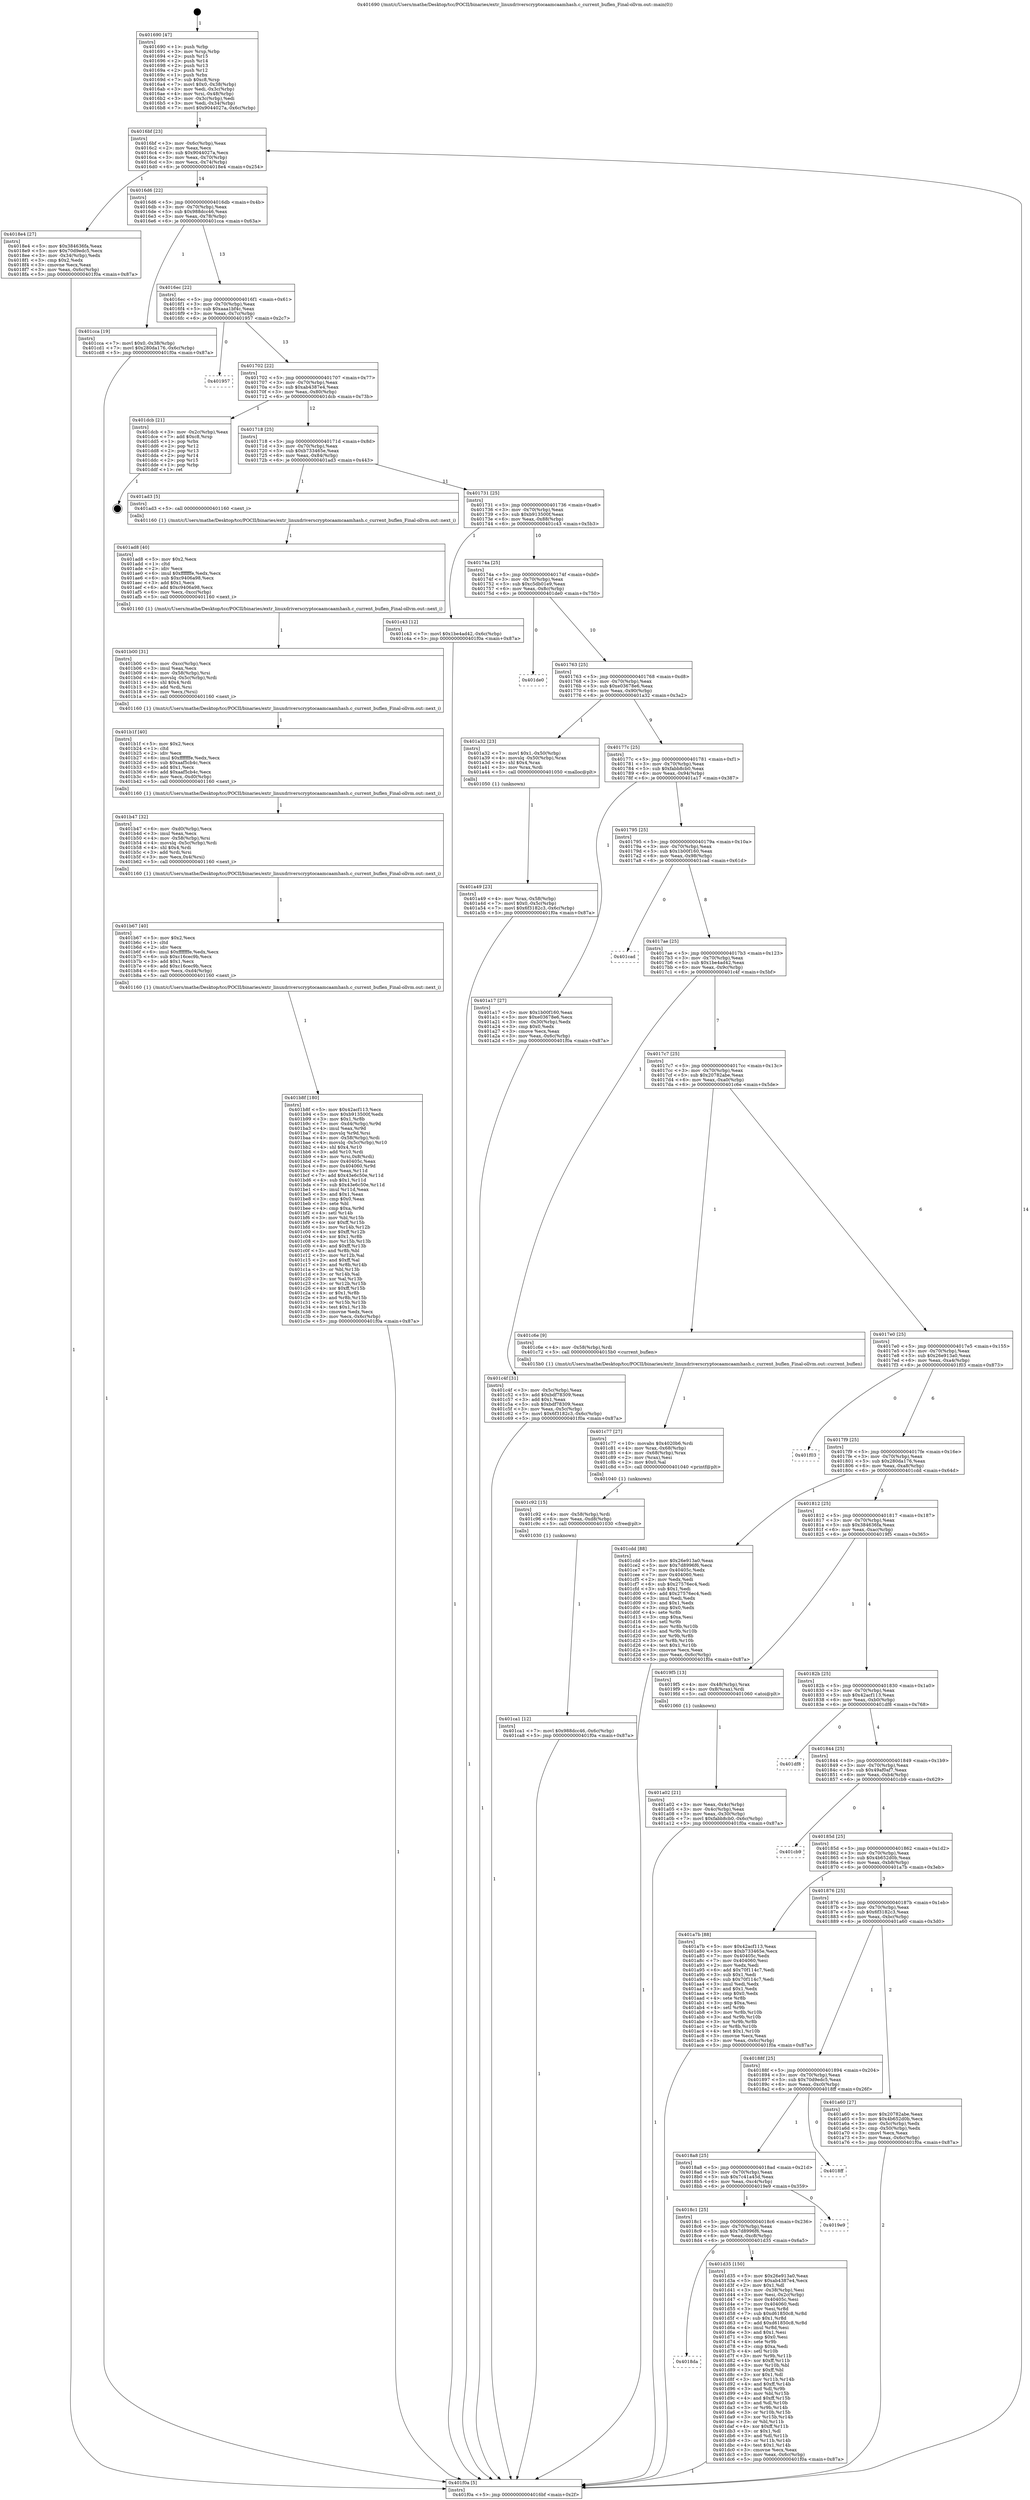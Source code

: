 digraph "0x401690" {
  label = "0x401690 (/mnt/c/Users/mathe/Desktop/tcc/POCII/binaries/extr_linuxdriverscryptocaamcaamhash.c_current_buflen_Final-ollvm.out::main(0))"
  labelloc = "t"
  node[shape=record]

  Entry [label="",width=0.3,height=0.3,shape=circle,fillcolor=black,style=filled]
  "0x4016bf" [label="{
     0x4016bf [23]\l
     | [instrs]\l
     &nbsp;&nbsp;0x4016bf \<+3\>: mov -0x6c(%rbp),%eax\l
     &nbsp;&nbsp;0x4016c2 \<+2\>: mov %eax,%ecx\l
     &nbsp;&nbsp;0x4016c4 \<+6\>: sub $0x9044027a,%ecx\l
     &nbsp;&nbsp;0x4016ca \<+3\>: mov %eax,-0x70(%rbp)\l
     &nbsp;&nbsp;0x4016cd \<+3\>: mov %ecx,-0x74(%rbp)\l
     &nbsp;&nbsp;0x4016d0 \<+6\>: je 00000000004018e4 \<main+0x254\>\l
  }"]
  "0x4018e4" [label="{
     0x4018e4 [27]\l
     | [instrs]\l
     &nbsp;&nbsp;0x4018e4 \<+5\>: mov $0x384636fa,%eax\l
     &nbsp;&nbsp;0x4018e9 \<+5\>: mov $0x70d9edc5,%ecx\l
     &nbsp;&nbsp;0x4018ee \<+3\>: mov -0x34(%rbp),%edx\l
     &nbsp;&nbsp;0x4018f1 \<+3\>: cmp $0x2,%edx\l
     &nbsp;&nbsp;0x4018f4 \<+3\>: cmovne %ecx,%eax\l
     &nbsp;&nbsp;0x4018f7 \<+3\>: mov %eax,-0x6c(%rbp)\l
     &nbsp;&nbsp;0x4018fa \<+5\>: jmp 0000000000401f0a \<main+0x87a\>\l
  }"]
  "0x4016d6" [label="{
     0x4016d6 [22]\l
     | [instrs]\l
     &nbsp;&nbsp;0x4016d6 \<+5\>: jmp 00000000004016db \<main+0x4b\>\l
     &nbsp;&nbsp;0x4016db \<+3\>: mov -0x70(%rbp),%eax\l
     &nbsp;&nbsp;0x4016de \<+5\>: sub $0x988dcc46,%eax\l
     &nbsp;&nbsp;0x4016e3 \<+3\>: mov %eax,-0x78(%rbp)\l
     &nbsp;&nbsp;0x4016e6 \<+6\>: je 0000000000401cca \<main+0x63a\>\l
  }"]
  "0x401f0a" [label="{
     0x401f0a [5]\l
     | [instrs]\l
     &nbsp;&nbsp;0x401f0a \<+5\>: jmp 00000000004016bf \<main+0x2f\>\l
  }"]
  "0x401690" [label="{
     0x401690 [47]\l
     | [instrs]\l
     &nbsp;&nbsp;0x401690 \<+1\>: push %rbp\l
     &nbsp;&nbsp;0x401691 \<+3\>: mov %rsp,%rbp\l
     &nbsp;&nbsp;0x401694 \<+2\>: push %r15\l
     &nbsp;&nbsp;0x401696 \<+2\>: push %r14\l
     &nbsp;&nbsp;0x401698 \<+2\>: push %r13\l
     &nbsp;&nbsp;0x40169a \<+2\>: push %r12\l
     &nbsp;&nbsp;0x40169c \<+1\>: push %rbx\l
     &nbsp;&nbsp;0x40169d \<+7\>: sub $0xc8,%rsp\l
     &nbsp;&nbsp;0x4016a4 \<+7\>: movl $0x0,-0x38(%rbp)\l
     &nbsp;&nbsp;0x4016ab \<+3\>: mov %edi,-0x3c(%rbp)\l
     &nbsp;&nbsp;0x4016ae \<+4\>: mov %rsi,-0x48(%rbp)\l
     &nbsp;&nbsp;0x4016b2 \<+3\>: mov -0x3c(%rbp),%edi\l
     &nbsp;&nbsp;0x4016b5 \<+3\>: mov %edi,-0x34(%rbp)\l
     &nbsp;&nbsp;0x4016b8 \<+7\>: movl $0x9044027a,-0x6c(%rbp)\l
  }"]
  Exit [label="",width=0.3,height=0.3,shape=circle,fillcolor=black,style=filled,peripheries=2]
  "0x401cca" [label="{
     0x401cca [19]\l
     | [instrs]\l
     &nbsp;&nbsp;0x401cca \<+7\>: movl $0x0,-0x38(%rbp)\l
     &nbsp;&nbsp;0x401cd1 \<+7\>: movl $0x280da176,-0x6c(%rbp)\l
     &nbsp;&nbsp;0x401cd8 \<+5\>: jmp 0000000000401f0a \<main+0x87a\>\l
  }"]
  "0x4016ec" [label="{
     0x4016ec [22]\l
     | [instrs]\l
     &nbsp;&nbsp;0x4016ec \<+5\>: jmp 00000000004016f1 \<main+0x61\>\l
     &nbsp;&nbsp;0x4016f1 \<+3\>: mov -0x70(%rbp),%eax\l
     &nbsp;&nbsp;0x4016f4 \<+5\>: sub $0xaaa1bf4c,%eax\l
     &nbsp;&nbsp;0x4016f9 \<+3\>: mov %eax,-0x7c(%rbp)\l
     &nbsp;&nbsp;0x4016fc \<+6\>: je 0000000000401957 \<main+0x2c7\>\l
  }"]
  "0x4018da" [label="{
     0x4018da\l
  }", style=dashed]
  "0x401957" [label="{
     0x401957\l
  }", style=dashed]
  "0x401702" [label="{
     0x401702 [22]\l
     | [instrs]\l
     &nbsp;&nbsp;0x401702 \<+5\>: jmp 0000000000401707 \<main+0x77\>\l
     &nbsp;&nbsp;0x401707 \<+3\>: mov -0x70(%rbp),%eax\l
     &nbsp;&nbsp;0x40170a \<+5\>: sub $0xab4387e4,%eax\l
     &nbsp;&nbsp;0x40170f \<+3\>: mov %eax,-0x80(%rbp)\l
     &nbsp;&nbsp;0x401712 \<+6\>: je 0000000000401dcb \<main+0x73b\>\l
  }"]
  "0x401d35" [label="{
     0x401d35 [150]\l
     | [instrs]\l
     &nbsp;&nbsp;0x401d35 \<+5\>: mov $0x26e913a0,%eax\l
     &nbsp;&nbsp;0x401d3a \<+5\>: mov $0xab4387e4,%ecx\l
     &nbsp;&nbsp;0x401d3f \<+2\>: mov $0x1,%dl\l
     &nbsp;&nbsp;0x401d41 \<+3\>: mov -0x38(%rbp),%esi\l
     &nbsp;&nbsp;0x401d44 \<+3\>: mov %esi,-0x2c(%rbp)\l
     &nbsp;&nbsp;0x401d47 \<+7\>: mov 0x40405c,%esi\l
     &nbsp;&nbsp;0x401d4e \<+7\>: mov 0x404060,%edi\l
     &nbsp;&nbsp;0x401d55 \<+3\>: mov %esi,%r8d\l
     &nbsp;&nbsp;0x401d58 \<+7\>: sub $0xd61850c8,%r8d\l
     &nbsp;&nbsp;0x401d5f \<+4\>: sub $0x1,%r8d\l
     &nbsp;&nbsp;0x401d63 \<+7\>: add $0xd61850c8,%r8d\l
     &nbsp;&nbsp;0x401d6a \<+4\>: imul %r8d,%esi\l
     &nbsp;&nbsp;0x401d6e \<+3\>: and $0x1,%esi\l
     &nbsp;&nbsp;0x401d71 \<+3\>: cmp $0x0,%esi\l
     &nbsp;&nbsp;0x401d74 \<+4\>: sete %r9b\l
     &nbsp;&nbsp;0x401d78 \<+3\>: cmp $0xa,%edi\l
     &nbsp;&nbsp;0x401d7b \<+4\>: setl %r10b\l
     &nbsp;&nbsp;0x401d7f \<+3\>: mov %r9b,%r11b\l
     &nbsp;&nbsp;0x401d82 \<+4\>: xor $0xff,%r11b\l
     &nbsp;&nbsp;0x401d86 \<+3\>: mov %r10b,%bl\l
     &nbsp;&nbsp;0x401d89 \<+3\>: xor $0xff,%bl\l
     &nbsp;&nbsp;0x401d8c \<+3\>: xor $0x1,%dl\l
     &nbsp;&nbsp;0x401d8f \<+3\>: mov %r11b,%r14b\l
     &nbsp;&nbsp;0x401d92 \<+4\>: and $0xff,%r14b\l
     &nbsp;&nbsp;0x401d96 \<+3\>: and %dl,%r9b\l
     &nbsp;&nbsp;0x401d99 \<+3\>: mov %bl,%r15b\l
     &nbsp;&nbsp;0x401d9c \<+4\>: and $0xff,%r15b\l
     &nbsp;&nbsp;0x401da0 \<+3\>: and %dl,%r10b\l
     &nbsp;&nbsp;0x401da3 \<+3\>: or %r9b,%r14b\l
     &nbsp;&nbsp;0x401da6 \<+3\>: or %r10b,%r15b\l
     &nbsp;&nbsp;0x401da9 \<+3\>: xor %r15b,%r14b\l
     &nbsp;&nbsp;0x401dac \<+3\>: or %bl,%r11b\l
     &nbsp;&nbsp;0x401daf \<+4\>: xor $0xff,%r11b\l
     &nbsp;&nbsp;0x401db3 \<+3\>: or $0x1,%dl\l
     &nbsp;&nbsp;0x401db6 \<+3\>: and %dl,%r11b\l
     &nbsp;&nbsp;0x401db9 \<+3\>: or %r11b,%r14b\l
     &nbsp;&nbsp;0x401dbc \<+4\>: test $0x1,%r14b\l
     &nbsp;&nbsp;0x401dc0 \<+3\>: cmovne %ecx,%eax\l
     &nbsp;&nbsp;0x401dc3 \<+3\>: mov %eax,-0x6c(%rbp)\l
     &nbsp;&nbsp;0x401dc6 \<+5\>: jmp 0000000000401f0a \<main+0x87a\>\l
  }"]
  "0x401dcb" [label="{
     0x401dcb [21]\l
     | [instrs]\l
     &nbsp;&nbsp;0x401dcb \<+3\>: mov -0x2c(%rbp),%eax\l
     &nbsp;&nbsp;0x401dce \<+7\>: add $0xc8,%rsp\l
     &nbsp;&nbsp;0x401dd5 \<+1\>: pop %rbx\l
     &nbsp;&nbsp;0x401dd6 \<+2\>: pop %r12\l
     &nbsp;&nbsp;0x401dd8 \<+2\>: pop %r13\l
     &nbsp;&nbsp;0x401dda \<+2\>: pop %r14\l
     &nbsp;&nbsp;0x401ddc \<+2\>: pop %r15\l
     &nbsp;&nbsp;0x401dde \<+1\>: pop %rbp\l
     &nbsp;&nbsp;0x401ddf \<+1\>: ret\l
  }"]
  "0x401718" [label="{
     0x401718 [25]\l
     | [instrs]\l
     &nbsp;&nbsp;0x401718 \<+5\>: jmp 000000000040171d \<main+0x8d\>\l
     &nbsp;&nbsp;0x40171d \<+3\>: mov -0x70(%rbp),%eax\l
     &nbsp;&nbsp;0x401720 \<+5\>: sub $0xb733465e,%eax\l
     &nbsp;&nbsp;0x401725 \<+6\>: mov %eax,-0x84(%rbp)\l
     &nbsp;&nbsp;0x40172b \<+6\>: je 0000000000401ad3 \<main+0x443\>\l
  }"]
  "0x4018c1" [label="{
     0x4018c1 [25]\l
     | [instrs]\l
     &nbsp;&nbsp;0x4018c1 \<+5\>: jmp 00000000004018c6 \<main+0x236\>\l
     &nbsp;&nbsp;0x4018c6 \<+3\>: mov -0x70(%rbp),%eax\l
     &nbsp;&nbsp;0x4018c9 \<+5\>: sub $0x7d8996f6,%eax\l
     &nbsp;&nbsp;0x4018ce \<+6\>: mov %eax,-0xc8(%rbp)\l
     &nbsp;&nbsp;0x4018d4 \<+6\>: je 0000000000401d35 \<main+0x6a5\>\l
  }"]
  "0x401ad3" [label="{
     0x401ad3 [5]\l
     | [instrs]\l
     &nbsp;&nbsp;0x401ad3 \<+5\>: call 0000000000401160 \<next_i\>\l
     | [calls]\l
     &nbsp;&nbsp;0x401160 \{1\} (/mnt/c/Users/mathe/Desktop/tcc/POCII/binaries/extr_linuxdriverscryptocaamcaamhash.c_current_buflen_Final-ollvm.out::next_i)\l
  }"]
  "0x401731" [label="{
     0x401731 [25]\l
     | [instrs]\l
     &nbsp;&nbsp;0x401731 \<+5\>: jmp 0000000000401736 \<main+0xa6\>\l
     &nbsp;&nbsp;0x401736 \<+3\>: mov -0x70(%rbp),%eax\l
     &nbsp;&nbsp;0x401739 \<+5\>: sub $0xb913500f,%eax\l
     &nbsp;&nbsp;0x40173e \<+6\>: mov %eax,-0x88(%rbp)\l
     &nbsp;&nbsp;0x401744 \<+6\>: je 0000000000401c43 \<main+0x5b3\>\l
  }"]
  "0x4019e9" [label="{
     0x4019e9\l
  }", style=dashed]
  "0x401c43" [label="{
     0x401c43 [12]\l
     | [instrs]\l
     &nbsp;&nbsp;0x401c43 \<+7\>: movl $0x1be4ad42,-0x6c(%rbp)\l
     &nbsp;&nbsp;0x401c4a \<+5\>: jmp 0000000000401f0a \<main+0x87a\>\l
  }"]
  "0x40174a" [label="{
     0x40174a [25]\l
     | [instrs]\l
     &nbsp;&nbsp;0x40174a \<+5\>: jmp 000000000040174f \<main+0xbf\>\l
     &nbsp;&nbsp;0x40174f \<+3\>: mov -0x70(%rbp),%eax\l
     &nbsp;&nbsp;0x401752 \<+5\>: sub $0xc5db01e9,%eax\l
     &nbsp;&nbsp;0x401757 \<+6\>: mov %eax,-0x8c(%rbp)\l
     &nbsp;&nbsp;0x40175d \<+6\>: je 0000000000401de0 \<main+0x750\>\l
  }"]
  "0x4018a8" [label="{
     0x4018a8 [25]\l
     | [instrs]\l
     &nbsp;&nbsp;0x4018a8 \<+5\>: jmp 00000000004018ad \<main+0x21d\>\l
     &nbsp;&nbsp;0x4018ad \<+3\>: mov -0x70(%rbp),%eax\l
     &nbsp;&nbsp;0x4018b0 \<+5\>: sub $0x7c41a45d,%eax\l
     &nbsp;&nbsp;0x4018b5 \<+6\>: mov %eax,-0xc4(%rbp)\l
     &nbsp;&nbsp;0x4018bb \<+6\>: je 00000000004019e9 \<main+0x359\>\l
  }"]
  "0x401de0" [label="{
     0x401de0\l
  }", style=dashed]
  "0x401763" [label="{
     0x401763 [25]\l
     | [instrs]\l
     &nbsp;&nbsp;0x401763 \<+5\>: jmp 0000000000401768 \<main+0xd8\>\l
     &nbsp;&nbsp;0x401768 \<+3\>: mov -0x70(%rbp),%eax\l
     &nbsp;&nbsp;0x40176b \<+5\>: sub $0xe03678e6,%eax\l
     &nbsp;&nbsp;0x401770 \<+6\>: mov %eax,-0x90(%rbp)\l
     &nbsp;&nbsp;0x401776 \<+6\>: je 0000000000401a32 \<main+0x3a2\>\l
  }"]
  "0x4018ff" [label="{
     0x4018ff\l
  }", style=dashed]
  "0x401a32" [label="{
     0x401a32 [23]\l
     | [instrs]\l
     &nbsp;&nbsp;0x401a32 \<+7\>: movl $0x1,-0x50(%rbp)\l
     &nbsp;&nbsp;0x401a39 \<+4\>: movslq -0x50(%rbp),%rax\l
     &nbsp;&nbsp;0x401a3d \<+4\>: shl $0x4,%rax\l
     &nbsp;&nbsp;0x401a41 \<+3\>: mov %rax,%rdi\l
     &nbsp;&nbsp;0x401a44 \<+5\>: call 0000000000401050 \<malloc@plt\>\l
     | [calls]\l
     &nbsp;&nbsp;0x401050 \{1\} (unknown)\l
  }"]
  "0x40177c" [label="{
     0x40177c [25]\l
     | [instrs]\l
     &nbsp;&nbsp;0x40177c \<+5\>: jmp 0000000000401781 \<main+0xf1\>\l
     &nbsp;&nbsp;0x401781 \<+3\>: mov -0x70(%rbp),%eax\l
     &nbsp;&nbsp;0x401784 \<+5\>: sub $0xfabb8cb0,%eax\l
     &nbsp;&nbsp;0x401789 \<+6\>: mov %eax,-0x94(%rbp)\l
     &nbsp;&nbsp;0x40178f \<+6\>: je 0000000000401a17 \<main+0x387\>\l
  }"]
  "0x401ca1" [label="{
     0x401ca1 [12]\l
     | [instrs]\l
     &nbsp;&nbsp;0x401ca1 \<+7\>: movl $0x988dcc46,-0x6c(%rbp)\l
     &nbsp;&nbsp;0x401ca8 \<+5\>: jmp 0000000000401f0a \<main+0x87a\>\l
  }"]
  "0x401a17" [label="{
     0x401a17 [27]\l
     | [instrs]\l
     &nbsp;&nbsp;0x401a17 \<+5\>: mov $0x1b00f160,%eax\l
     &nbsp;&nbsp;0x401a1c \<+5\>: mov $0xe03678e6,%ecx\l
     &nbsp;&nbsp;0x401a21 \<+3\>: mov -0x30(%rbp),%edx\l
     &nbsp;&nbsp;0x401a24 \<+3\>: cmp $0x0,%edx\l
     &nbsp;&nbsp;0x401a27 \<+3\>: cmove %ecx,%eax\l
     &nbsp;&nbsp;0x401a2a \<+3\>: mov %eax,-0x6c(%rbp)\l
     &nbsp;&nbsp;0x401a2d \<+5\>: jmp 0000000000401f0a \<main+0x87a\>\l
  }"]
  "0x401795" [label="{
     0x401795 [25]\l
     | [instrs]\l
     &nbsp;&nbsp;0x401795 \<+5\>: jmp 000000000040179a \<main+0x10a\>\l
     &nbsp;&nbsp;0x40179a \<+3\>: mov -0x70(%rbp),%eax\l
     &nbsp;&nbsp;0x40179d \<+5\>: sub $0x1b00f160,%eax\l
     &nbsp;&nbsp;0x4017a2 \<+6\>: mov %eax,-0x98(%rbp)\l
     &nbsp;&nbsp;0x4017a8 \<+6\>: je 0000000000401cad \<main+0x61d\>\l
  }"]
  "0x401c92" [label="{
     0x401c92 [15]\l
     | [instrs]\l
     &nbsp;&nbsp;0x401c92 \<+4\>: mov -0x58(%rbp),%rdi\l
     &nbsp;&nbsp;0x401c96 \<+6\>: mov %eax,-0xd8(%rbp)\l
     &nbsp;&nbsp;0x401c9c \<+5\>: call 0000000000401030 \<free@plt\>\l
     | [calls]\l
     &nbsp;&nbsp;0x401030 \{1\} (unknown)\l
  }"]
  "0x401cad" [label="{
     0x401cad\l
  }", style=dashed]
  "0x4017ae" [label="{
     0x4017ae [25]\l
     | [instrs]\l
     &nbsp;&nbsp;0x4017ae \<+5\>: jmp 00000000004017b3 \<main+0x123\>\l
     &nbsp;&nbsp;0x4017b3 \<+3\>: mov -0x70(%rbp),%eax\l
     &nbsp;&nbsp;0x4017b6 \<+5\>: sub $0x1be4ad42,%eax\l
     &nbsp;&nbsp;0x4017bb \<+6\>: mov %eax,-0x9c(%rbp)\l
     &nbsp;&nbsp;0x4017c1 \<+6\>: je 0000000000401c4f \<main+0x5bf\>\l
  }"]
  "0x401c77" [label="{
     0x401c77 [27]\l
     | [instrs]\l
     &nbsp;&nbsp;0x401c77 \<+10\>: movabs $0x4020b6,%rdi\l
     &nbsp;&nbsp;0x401c81 \<+4\>: mov %rax,-0x68(%rbp)\l
     &nbsp;&nbsp;0x401c85 \<+4\>: mov -0x68(%rbp),%rax\l
     &nbsp;&nbsp;0x401c89 \<+2\>: mov (%rax),%esi\l
     &nbsp;&nbsp;0x401c8b \<+2\>: mov $0x0,%al\l
     &nbsp;&nbsp;0x401c8d \<+5\>: call 0000000000401040 \<printf@plt\>\l
     | [calls]\l
     &nbsp;&nbsp;0x401040 \{1\} (unknown)\l
  }"]
  "0x401c4f" [label="{
     0x401c4f [31]\l
     | [instrs]\l
     &nbsp;&nbsp;0x401c4f \<+3\>: mov -0x5c(%rbp),%eax\l
     &nbsp;&nbsp;0x401c52 \<+5\>: add $0xbdf78309,%eax\l
     &nbsp;&nbsp;0x401c57 \<+3\>: add $0x1,%eax\l
     &nbsp;&nbsp;0x401c5a \<+5\>: sub $0xbdf78309,%eax\l
     &nbsp;&nbsp;0x401c5f \<+3\>: mov %eax,-0x5c(%rbp)\l
     &nbsp;&nbsp;0x401c62 \<+7\>: movl $0x6f3182c3,-0x6c(%rbp)\l
     &nbsp;&nbsp;0x401c69 \<+5\>: jmp 0000000000401f0a \<main+0x87a\>\l
  }"]
  "0x4017c7" [label="{
     0x4017c7 [25]\l
     | [instrs]\l
     &nbsp;&nbsp;0x4017c7 \<+5\>: jmp 00000000004017cc \<main+0x13c\>\l
     &nbsp;&nbsp;0x4017cc \<+3\>: mov -0x70(%rbp),%eax\l
     &nbsp;&nbsp;0x4017cf \<+5\>: sub $0x20782abe,%eax\l
     &nbsp;&nbsp;0x4017d4 \<+6\>: mov %eax,-0xa0(%rbp)\l
     &nbsp;&nbsp;0x4017da \<+6\>: je 0000000000401c6e \<main+0x5de\>\l
  }"]
  "0x401b8f" [label="{
     0x401b8f [180]\l
     | [instrs]\l
     &nbsp;&nbsp;0x401b8f \<+5\>: mov $0x42acf113,%ecx\l
     &nbsp;&nbsp;0x401b94 \<+5\>: mov $0xb913500f,%edx\l
     &nbsp;&nbsp;0x401b99 \<+3\>: mov $0x1,%r8b\l
     &nbsp;&nbsp;0x401b9c \<+7\>: mov -0xd4(%rbp),%r9d\l
     &nbsp;&nbsp;0x401ba3 \<+4\>: imul %eax,%r9d\l
     &nbsp;&nbsp;0x401ba7 \<+3\>: movslq %r9d,%rsi\l
     &nbsp;&nbsp;0x401baa \<+4\>: mov -0x58(%rbp),%rdi\l
     &nbsp;&nbsp;0x401bae \<+4\>: movslq -0x5c(%rbp),%r10\l
     &nbsp;&nbsp;0x401bb2 \<+4\>: shl $0x4,%r10\l
     &nbsp;&nbsp;0x401bb6 \<+3\>: add %r10,%rdi\l
     &nbsp;&nbsp;0x401bb9 \<+4\>: mov %rsi,0x8(%rdi)\l
     &nbsp;&nbsp;0x401bbd \<+7\>: mov 0x40405c,%eax\l
     &nbsp;&nbsp;0x401bc4 \<+8\>: mov 0x404060,%r9d\l
     &nbsp;&nbsp;0x401bcc \<+3\>: mov %eax,%r11d\l
     &nbsp;&nbsp;0x401bcf \<+7\>: add $0x43e6c50e,%r11d\l
     &nbsp;&nbsp;0x401bd6 \<+4\>: sub $0x1,%r11d\l
     &nbsp;&nbsp;0x401bda \<+7\>: sub $0x43e6c50e,%r11d\l
     &nbsp;&nbsp;0x401be1 \<+4\>: imul %r11d,%eax\l
     &nbsp;&nbsp;0x401be5 \<+3\>: and $0x1,%eax\l
     &nbsp;&nbsp;0x401be8 \<+3\>: cmp $0x0,%eax\l
     &nbsp;&nbsp;0x401beb \<+3\>: sete %bl\l
     &nbsp;&nbsp;0x401bee \<+4\>: cmp $0xa,%r9d\l
     &nbsp;&nbsp;0x401bf2 \<+4\>: setl %r14b\l
     &nbsp;&nbsp;0x401bf6 \<+3\>: mov %bl,%r15b\l
     &nbsp;&nbsp;0x401bf9 \<+4\>: xor $0xff,%r15b\l
     &nbsp;&nbsp;0x401bfd \<+3\>: mov %r14b,%r12b\l
     &nbsp;&nbsp;0x401c00 \<+4\>: xor $0xff,%r12b\l
     &nbsp;&nbsp;0x401c04 \<+4\>: xor $0x1,%r8b\l
     &nbsp;&nbsp;0x401c08 \<+3\>: mov %r15b,%r13b\l
     &nbsp;&nbsp;0x401c0b \<+4\>: and $0xff,%r13b\l
     &nbsp;&nbsp;0x401c0f \<+3\>: and %r8b,%bl\l
     &nbsp;&nbsp;0x401c12 \<+3\>: mov %r12b,%al\l
     &nbsp;&nbsp;0x401c15 \<+2\>: and $0xff,%al\l
     &nbsp;&nbsp;0x401c17 \<+3\>: and %r8b,%r14b\l
     &nbsp;&nbsp;0x401c1a \<+3\>: or %bl,%r13b\l
     &nbsp;&nbsp;0x401c1d \<+3\>: or %r14b,%al\l
     &nbsp;&nbsp;0x401c20 \<+3\>: xor %al,%r13b\l
     &nbsp;&nbsp;0x401c23 \<+3\>: or %r12b,%r15b\l
     &nbsp;&nbsp;0x401c26 \<+4\>: xor $0xff,%r15b\l
     &nbsp;&nbsp;0x401c2a \<+4\>: or $0x1,%r8b\l
     &nbsp;&nbsp;0x401c2e \<+3\>: and %r8b,%r15b\l
     &nbsp;&nbsp;0x401c31 \<+3\>: or %r15b,%r13b\l
     &nbsp;&nbsp;0x401c34 \<+4\>: test $0x1,%r13b\l
     &nbsp;&nbsp;0x401c38 \<+3\>: cmovne %edx,%ecx\l
     &nbsp;&nbsp;0x401c3b \<+3\>: mov %ecx,-0x6c(%rbp)\l
     &nbsp;&nbsp;0x401c3e \<+5\>: jmp 0000000000401f0a \<main+0x87a\>\l
  }"]
  "0x401c6e" [label="{
     0x401c6e [9]\l
     | [instrs]\l
     &nbsp;&nbsp;0x401c6e \<+4\>: mov -0x58(%rbp),%rdi\l
     &nbsp;&nbsp;0x401c72 \<+5\>: call 00000000004015b0 \<current_buflen\>\l
     | [calls]\l
     &nbsp;&nbsp;0x4015b0 \{1\} (/mnt/c/Users/mathe/Desktop/tcc/POCII/binaries/extr_linuxdriverscryptocaamcaamhash.c_current_buflen_Final-ollvm.out::current_buflen)\l
  }"]
  "0x4017e0" [label="{
     0x4017e0 [25]\l
     | [instrs]\l
     &nbsp;&nbsp;0x4017e0 \<+5\>: jmp 00000000004017e5 \<main+0x155\>\l
     &nbsp;&nbsp;0x4017e5 \<+3\>: mov -0x70(%rbp),%eax\l
     &nbsp;&nbsp;0x4017e8 \<+5\>: sub $0x26e913a0,%eax\l
     &nbsp;&nbsp;0x4017ed \<+6\>: mov %eax,-0xa4(%rbp)\l
     &nbsp;&nbsp;0x4017f3 \<+6\>: je 0000000000401f03 \<main+0x873\>\l
  }"]
  "0x401b67" [label="{
     0x401b67 [40]\l
     | [instrs]\l
     &nbsp;&nbsp;0x401b67 \<+5\>: mov $0x2,%ecx\l
     &nbsp;&nbsp;0x401b6c \<+1\>: cltd\l
     &nbsp;&nbsp;0x401b6d \<+2\>: idiv %ecx\l
     &nbsp;&nbsp;0x401b6f \<+6\>: imul $0xfffffffe,%edx,%ecx\l
     &nbsp;&nbsp;0x401b75 \<+6\>: sub $0xc16cec9b,%ecx\l
     &nbsp;&nbsp;0x401b7b \<+3\>: add $0x1,%ecx\l
     &nbsp;&nbsp;0x401b7e \<+6\>: add $0xc16cec9b,%ecx\l
     &nbsp;&nbsp;0x401b84 \<+6\>: mov %ecx,-0xd4(%rbp)\l
     &nbsp;&nbsp;0x401b8a \<+5\>: call 0000000000401160 \<next_i\>\l
     | [calls]\l
     &nbsp;&nbsp;0x401160 \{1\} (/mnt/c/Users/mathe/Desktop/tcc/POCII/binaries/extr_linuxdriverscryptocaamcaamhash.c_current_buflen_Final-ollvm.out::next_i)\l
  }"]
  "0x401f03" [label="{
     0x401f03\l
  }", style=dashed]
  "0x4017f9" [label="{
     0x4017f9 [25]\l
     | [instrs]\l
     &nbsp;&nbsp;0x4017f9 \<+5\>: jmp 00000000004017fe \<main+0x16e\>\l
     &nbsp;&nbsp;0x4017fe \<+3\>: mov -0x70(%rbp),%eax\l
     &nbsp;&nbsp;0x401801 \<+5\>: sub $0x280da176,%eax\l
     &nbsp;&nbsp;0x401806 \<+6\>: mov %eax,-0xa8(%rbp)\l
     &nbsp;&nbsp;0x40180c \<+6\>: je 0000000000401cdd \<main+0x64d\>\l
  }"]
  "0x401b47" [label="{
     0x401b47 [32]\l
     | [instrs]\l
     &nbsp;&nbsp;0x401b47 \<+6\>: mov -0xd0(%rbp),%ecx\l
     &nbsp;&nbsp;0x401b4d \<+3\>: imul %eax,%ecx\l
     &nbsp;&nbsp;0x401b50 \<+4\>: mov -0x58(%rbp),%rsi\l
     &nbsp;&nbsp;0x401b54 \<+4\>: movslq -0x5c(%rbp),%rdi\l
     &nbsp;&nbsp;0x401b58 \<+4\>: shl $0x4,%rdi\l
     &nbsp;&nbsp;0x401b5c \<+3\>: add %rdi,%rsi\l
     &nbsp;&nbsp;0x401b5f \<+3\>: mov %ecx,0x4(%rsi)\l
     &nbsp;&nbsp;0x401b62 \<+5\>: call 0000000000401160 \<next_i\>\l
     | [calls]\l
     &nbsp;&nbsp;0x401160 \{1\} (/mnt/c/Users/mathe/Desktop/tcc/POCII/binaries/extr_linuxdriverscryptocaamcaamhash.c_current_buflen_Final-ollvm.out::next_i)\l
  }"]
  "0x401cdd" [label="{
     0x401cdd [88]\l
     | [instrs]\l
     &nbsp;&nbsp;0x401cdd \<+5\>: mov $0x26e913a0,%eax\l
     &nbsp;&nbsp;0x401ce2 \<+5\>: mov $0x7d8996f6,%ecx\l
     &nbsp;&nbsp;0x401ce7 \<+7\>: mov 0x40405c,%edx\l
     &nbsp;&nbsp;0x401cee \<+7\>: mov 0x404060,%esi\l
     &nbsp;&nbsp;0x401cf5 \<+2\>: mov %edx,%edi\l
     &nbsp;&nbsp;0x401cf7 \<+6\>: sub $0x27576ec4,%edi\l
     &nbsp;&nbsp;0x401cfd \<+3\>: sub $0x1,%edi\l
     &nbsp;&nbsp;0x401d00 \<+6\>: add $0x27576ec4,%edi\l
     &nbsp;&nbsp;0x401d06 \<+3\>: imul %edi,%edx\l
     &nbsp;&nbsp;0x401d09 \<+3\>: and $0x1,%edx\l
     &nbsp;&nbsp;0x401d0c \<+3\>: cmp $0x0,%edx\l
     &nbsp;&nbsp;0x401d0f \<+4\>: sete %r8b\l
     &nbsp;&nbsp;0x401d13 \<+3\>: cmp $0xa,%esi\l
     &nbsp;&nbsp;0x401d16 \<+4\>: setl %r9b\l
     &nbsp;&nbsp;0x401d1a \<+3\>: mov %r8b,%r10b\l
     &nbsp;&nbsp;0x401d1d \<+3\>: and %r9b,%r10b\l
     &nbsp;&nbsp;0x401d20 \<+3\>: xor %r9b,%r8b\l
     &nbsp;&nbsp;0x401d23 \<+3\>: or %r8b,%r10b\l
     &nbsp;&nbsp;0x401d26 \<+4\>: test $0x1,%r10b\l
     &nbsp;&nbsp;0x401d2a \<+3\>: cmovne %ecx,%eax\l
     &nbsp;&nbsp;0x401d2d \<+3\>: mov %eax,-0x6c(%rbp)\l
     &nbsp;&nbsp;0x401d30 \<+5\>: jmp 0000000000401f0a \<main+0x87a\>\l
  }"]
  "0x401812" [label="{
     0x401812 [25]\l
     | [instrs]\l
     &nbsp;&nbsp;0x401812 \<+5\>: jmp 0000000000401817 \<main+0x187\>\l
     &nbsp;&nbsp;0x401817 \<+3\>: mov -0x70(%rbp),%eax\l
     &nbsp;&nbsp;0x40181a \<+5\>: sub $0x384636fa,%eax\l
     &nbsp;&nbsp;0x40181f \<+6\>: mov %eax,-0xac(%rbp)\l
     &nbsp;&nbsp;0x401825 \<+6\>: je 00000000004019f5 \<main+0x365\>\l
  }"]
  "0x401b1f" [label="{
     0x401b1f [40]\l
     | [instrs]\l
     &nbsp;&nbsp;0x401b1f \<+5\>: mov $0x2,%ecx\l
     &nbsp;&nbsp;0x401b24 \<+1\>: cltd\l
     &nbsp;&nbsp;0x401b25 \<+2\>: idiv %ecx\l
     &nbsp;&nbsp;0x401b27 \<+6\>: imul $0xfffffffe,%edx,%ecx\l
     &nbsp;&nbsp;0x401b2d \<+6\>: sub $0xaaf5cb4c,%ecx\l
     &nbsp;&nbsp;0x401b33 \<+3\>: add $0x1,%ecx\l
     &nbsp;&nbsp;0x401b36 \<+6\>: add $0xaaf5cb4c,%ecx\l
     &nbsp;&nbsp;0x401b3c \<+6\>: mov %ecx,-0xd0(%rbp)\l
     &nbsp;&nbsp;0x401b42 \<+5\>: call 0000000000401160 \<next_i\>\l
     | [calls]\l
     &nbsp;&nbsp;0x401160 \{1\} (/mnt/c/Users/mathe/Desktop/tcc/POCII/binaries/extr_linuxdriverscryptocaamcaamhash.c_current_buflen_Final-ollvm.out::next_i)\l
  }"]
  "0x4019f5" [label="{
     0x4019f5 [13]\l
     | [instrs]\l
     &nbsp;&nbsp;0x4019f5 \<+4\>: mov -0x48(%rbp),%rax\l
     &nbsp;&nbsp;0x4019f9 \<+4\>: mov 0x8(%rax),%rdi\l
     &nbsp;&nbsp;0x4019fd \<+5\>: call 0000000000401060 \<atoi@plt\>\l
     | [calls]\l
     &nbsp;&nbsp;0x401060 \{1\} (unknown)\l
  }"]
  "0x40182b" [label="{
     0x40182b [25]\l
     | [instrs]\l
     &nbsp;&nbsp;0x40182b \<+5\>: jmp 0000000000401830 \<main+0x1a0\>\l
     &nbsp;&nbsp;0x401830 \<+3\>: mov -0x70(%rbp),%eax\l
     &nbsp;&nbsp;0x401833 \<+5\>: sub $0x42acf113,%eax\l
     &nbsp;&nbsp;0x401838 \<+6\>: mov %eax,-0xb0(%rbp)\l
     &nbsp;&nbsp;0x40183e \<+6\>: je 0000000000401df8 \<main+0x768\>\l
  }"]
  "0x401a02" [label="{
     0x401a02 [21]\l
     | [instrs]\l
     &nbsp;&nbsp;0x401a02 \<+3\>: mov %eax,-0x4c(%rbp)\l
     &nbsp;&nbsp;0x401a05 \<+3\>: mov -0x4c(%rbp),%eax\l
     &nbsp;&nbsp;0x401a08 \<+3\>: mov %eax,-0x30(%rbp)\l
     &nbsp;&nbsp;0x401a0b \<+7\>: movl $0xfabb8cb0,-0x6c(%rbp)\l
     &nbsp;&nbsp;0x401a12 \<+5\>: jmp 0000000000401f0a \<main+0x87a\>\l
  }"]
  "0x401a49" [label="{
     0x401a49 [23]\l
     | [instrs]\l
     &nbsp;&nbsp;0x401a49 \<+4\>: mov %rax,-0x58(%rbp)\l
     &nbsp;&nbsp;0x401a4d \<+7\>: movl $0x0,-0x5c(%rbp)\l
     &nbsp;&nbsp;0x401a54 \<+7\>: movl $0x6f3182c3,-0x6c(%rbp)\l
     &nbsp;&nbsp;0x401a5b \<+5\>: jmp 0000000000401f0a \<main+0x87a\>\l
  }"]
  "0x401b00" [label="{
     0x401b00 [31]\l
     | [instrs]\l
     &nbsp;&nbsp;0x401b00 \<+6\>: mov -0xcc(%rbp),%ecx\l
     &nbsp;&nbsp;0x401b06 \<+3\>: imul %eax,%ecx\l
     &nbsp;&nbsp;0x401b09 \<+4\>: mov -0x58(%rbp),%rsi\l
     &nbsp;&nbsp;0x401b0d \<+4\>: movslq -0x5c(%rbp),%rdi\l
     &nbsp;&nbsp;0x401b11 \<+4\>: shl $0x4,%rdi\l
     &nbsp;&nbsp;0x401b15 \<+3\>: add %rdi,%rsi\l
     &nbsp;&nbsp;0x401b18 \<+2\>: mov %ecx,(%rsi)\l
     &nbsp;&nbsp;0x401b1a \<+5\>: call 0000000000401160 \<next_i\>\l
     | [calls]\l
     &nbsp;&nbsp;0x401160 \{1\} (/mnt/c/Users/mathe/Desktop/tcc/POCII/binaries/extr_linuxdriverscryptocaamcaamhash.c_current_buflen_Final-ollvm.out::next_i)\l
  }"]
  "0x401df8" [label="{
     0x401df8\l
  }", style=dashed]
  "0x401844" [label="{
     0x401844 [25]\l
     | [instrs]\l
     &nbsp;&nbsp;0x401844 \<+5\>: jmp 0000000000401849 \<main+0x1b9\>\l
     &nbsp;&nbsp;0x401849 \<+3\>: mov -0x70(%rbp),%eax\l
     &nbsp;&nbsp;0x40184c \<+5\>: sub $0x49af0af7,%eax\l
     &nbsp;&nbsp;0x401851 \<+6\>: mov %eax,-0xb4(%rbp)\l
     &nbsp;&nbsp;0x401857 \<+6\>: je 0000000000401cb9 \<main+0x629\>\l
  }"]
  "0x401ad8" [label="{
     0x401ad8 [40]\l
     | [instrs]\l
     &nbsp;&nbsp;0x401ad8 \<+5\>: mov $0x2,%ecx\l
     &nbsp;&nbsp;0x401add \<+1\>: cltd\l
     &nbsp;&nbsp;0x401ade \<+2\>: idiv %ecx\l
     &nbsp;&nbsp;0x401ae0 \<+6\>: imul $0xfffffffe,%edx,%ecx\l
     &nbsp;&nbsp;0x401ae6 \<+6\>: sub $0xc9406a98,%ecx\l
     &nbsp;&nbsp;0x401aec \<+3\>: add $0x1,%ecx\l
     &nbsp;&nbsp;0x401aef \<+6\>: add $0xc9406a98,%ecx\l
     &nbsp;&nbsp;0x401af5 \<+6\>: mov %ecx,-0xcc(%rbp)\l
     &nbsp;&nbsp;0x401afb \<+5\>: call 0000000000401160 \<next_i\>\l
     | [calls]\l
     &nbsp;&nbsp;0x401160 \{1\} (/mnt/c/Users/mathe/Desktop/tcc/POCII/binaries/extr_linuxdriverscryptocaamcaamhash.c_current_buflen_Final-ollvm.out::next_i)\l
  }"]
  "0x401cb9" [label="{
     0x401cb9\l
  }", style=dashed]
  "0x40185d" [label="{
     0x40185d [25]\l
     | [instrs]\l
     &nbsp;&nbsp;0x40185d \<+5\>: jmp 0000000000401862 \<main+0x1d2\>\l
     &nbsp;&nbsp;0x401862 \<+3\>: mov -0x70(%rbp),%eax\l
     &nbsp;&nbsp;0x401865 \<+5\>: sub $0x4b652d0b,%eax\l
     &nbsp;&nbsp;0x40186a \<+6\>: mov %eax,-0xb8(%rbp)\l
     &nbsp;&nbsp;0x401870 \<+6\>: je 0000000000401a7b \<main+0x3eb\>\l
  }"]
  "0x40188f" [label="{
     0x40188f [25]\l
     | [instrs]\l
     &nbsp;&nbsp;0x40188f \<+5\>: jmp 0000000000401894 \<main+0x204\>\l
     &nbsp;&nbsp;0x401894 \<+3\>: mov -0x70(%rbp),%eax\l
     &nbsp;&nbsp;0x401897 \<+5\>: sub $0x70d9edc5,%eax\l
     &nbsp;&nbsp;0x40189c \<+6\>: mov %eax,-0xc0(%rbp)\l
     &nbsp;&nbsp;0x4018a2 \<+6\>: je 00000000004018ff \<main+0x26f\>\l
  }"]
  "0x401a7b" [label="{
     0x401a7b [88]\l
     | [instrs]\l
     &nbsp;&nbsp;0x401a7b \<+5\>: mov $0x42acf113,%eax\l
     &nbsp;&nbsp;0x401a80 \<+5\>: mov $0xb733465e,%ecx\l
     &nbsp;&nbsp;0x401a85 \<+7\>: mov 0x40405c,%edx\l
     &nbsp;&nbsp;0x401a8c \<+7\>: mov 0x404060,%esi\l
     &nbsp;&nbsp;0x401a93 \<+2\>: mov %edx,%edi\l
     &nbsp;&nbsp;0x401a95 \<+6\>: add $0x70f114c7,%edi\l
     &nbsp;&nbsp;0x401a9b \<+3\>: sub $0x1,%edi\l
     &nbsp;&nbsp;0x401a9e \<+6\>: sub $0x70f114c7,%edi\l
     &nbsp;&nbsp;0x401aa4 \<+3\>: imul %edi,%edx\l
     &nbsp;&nbsp;0x401aa7 \<+3\>: and $0x1,%edx\l
     &nbsp;&nbsp;0x401aaa \<+3\>: cmp $0x0,%edx\l
     &nbsp;&nbsp;0x401aad \<+4\>: sete %r8b\l
     &nbsp;&nbsp;0x401ab1 \<+3\>: cmp $0xa,%esi\l
     &nbsp;&nbsp;0x401ab4 \<+4\>: setl %r9b\l
     &nbsp;&nbsp;0x401ab8 \<+3\>: mov %r8b,%r10b\l
     &nbsp;&nbsp;0x401abb \<+3\>: and %r9b,%r10b\l
     &nbsp;&nbsp;0x401abe \<+3\>: xor %r9b,%r8b\l
     &nbsp;&nbsp;0x401ac1 \<+3\>: or %r8b,%r10b\l
     &nbsp;&nbsp;0x401ac4 \<+4\>: test $0x1,%r10b\l
     &nbsp;&nbsp;0x401ac8 \<+3\>: cmovne %ecx,%eax\l
     &nbsp;&nbsp;0x401acb \<+3\>: mov %eax,-0x6c(%rbp)\l
     &nbsp;&nbsp;0x401ace \<+5\>: jmp 0000000000401f0a \<main+0x87a\>\l
  }"]
  "0x401876" [label="{
     0x401876 [25]\l
     | [instrs]\l
     &nbsp;&nbsp;0x401876 \<+5\>: jmp 000000000040187b \<main+0x1eb\>\l
     &nbsp;&nbsp;0x40187b \<+3\>: mov -0x70(%rbp),%eax\l
     &nbsp;&nbsp;0x40187e \<+5\>: sub $0x6f3182c3,%eax\l
     &nbsp;&nbsp;0x401883 \<+6\>: mov %eax,-0xbc(%rbp)\l
     &nbsp;&nbsp;0x401889 \<+6\>: je 0000000000401a60 \<main+0x3d0\>\l
  }"]
  "0x401a60" [label="{
     0x401a60 [27]\l
     | [instrs]\l
     &nbsp;&nbsp;0x401a60 \<+5\>: mov $0x20782abe,%eax\l
     &nbsp;&nbsp;0x401a65 \<+5\>: mov $0x4b652d0b,%ecx\l
     &nbsp;&nbsp;0x401a6a \<+3\>: mov -0x5c(%rbp),%edx\l
     &nbsp;&nbsp;0x401a6d \<+3\>: cmp -0x50(%rbp),%edx\l
     &nbsp;&nbsp;0x401a70 \<+3\>: cmovl %ecx,%eax\l
     &nbsp;&nbsp;0x401a73 \<+3\>: mov %eax,-0x6c(%rbp)\l
     &nbsp;&nbsp;0x401a76 \<+5\>: jmp 0000000000401f0a \<main+0x87a\>\l
  }"]
  Entry -> "0x401690" [label=" 1"]
  "0x4016bf" -> "0x4018e4" [label=" 1"]
  "0x4016bf" -> "0x4016d6" [label=" 14"]
  "0x4018e4" -> "0x401f0a" [label=" 1"]
  "0x401690" -> "0x4016bf" [label=" 1"]
  "0x401f0a" -> "0x4016bf" [label=" 14"]
  "0x401dcb" -> Exit [label=" 1"]
  "0x4016d6" -> "0x401cca" [label=" 1"]
  "0x4016d6" -> "0x4016ec" [label=" 13"]
  "0x401d35" -> "0x401f0a" [label=" 1"]
  "0x4016ec" -> "0x401957" [label=" 0"]
  "0x4016ec" -> "0x401702" [label=" 13"]
  "0x4018c1" -> "0x4018da" [label=" 0"]
  "0x401702" -> "0x401dcb" [label=" 1"]
  "0x401702" -> "0x401718" [label=" 12"]
  "0x4018c1" -> "0x401d35" [label=" 1"]
  "0x401718" -> "0x401ad3" [label=" 1"]
  "0x401718" -> "0x401731" [label=" 11"]
  "0x4018a8" -> "0x4018c1" [label=" 1"]
  "0x401731" -> "0x401c43" [label=" 1"]
  "0x401731" -> "0x40174a" [label=" 10"]
  "0x4018a8" -> "0x4019e9" [label=" 0"]
  "0x40174a" -> "0x401de0" [label=" 0"]
  "0x40174a" -> "0x401763" [label=" 10"]
  "0x40188f" -> "0x4018a8" [label=" 1"]
  "0x401763" -> "0x401a32" [label=" 1"]
  "0x401763" -> "0x40177c" [label=" 9"]
  "0x40188f" -> "0x4018ff" [label=" 0"]
  "0x40177c" -> "0x401a17" [label=" 1"]
  "0x40177c" -> "0x401795" [label=" 8"]
  "0x401cdd" -> "0x401f0a" [label=" 1"]
  "0x401795" -> "0x401cad" [label=" 0"]
  "0x401795" -> "0x4017ae" [label=" 8"]
  "0x401cca" -> "0x401f0a" [label=" 1"]
  "0x4017ae" -> "0x401c4f" [label=" 1"]
  "0x4017ae" -> "0x4017c7" [label=" 7"]
  "0x401ca1" -> "0x401f0a" [label=" 1"]
  "0x4017c7" -> "0x401c6e" [label=" 1"]
  "0x4017c7" -> "0x4017e0" [label=" 6"]
  "0x401c92" -> "0x401ca1" [label=" 1"]
  "0x4017e0" -> "0x401f03" [label=" 0"]
  "0x4017e0" -> "0x4017f9" [label=" 6"]
  "0x401c77" -> "0x401c92" [label=" 1"]
  "0x4017f9" -> "0x401cdd" [label=" 1"]
  "0x4017f9" -> "0x401812" [label=" 5"]
  "0x401c6e" -> "0x401c77" [label=" 1"]
  "0x401812" -> "0x4019f5" [label=" 1"]
  "0x401812" -> "0x40182b" [label=" 4"]
  "0x4019f5" -> "0x401a02" [label=" 1"]
  "0x401a02" -> "0x401f0a" [label=" 1"]
  "0x401a17" -> "0x401f0a" [label=" 1"]
  "0x401a32" -> "0x401a49" [label=" 1"]
  "0x401a49" -> "0x401f0a" [label=" 1"]
  "0x401c4f" -> "0x401f0a" [label=" 1"]
  "0x40182b" -> "0x401df8" [label=" 0"]
  "0x40182b" -> "0x401844" [label=" 4"]
  "0x401c43" -> "0x401f0a" [label=" 1"]
  "0x401844" -> "0x401cb9" [label=" 0"]
  "0x401844" -> "0x40185d" [label=" 4"]
  "0x401b8f" -> "0x401f0a" [label=" 1"]
  "0x40185d" -> "0x401a7b" [label=" 1"]
  "0x40185d" -> "0x401876" [label=" 3"]
  "0x401b67" -> "0x401b8f" [label=" 1"]
  "0x401876" -> "0x401a60" [label=" 2"]
  "0x401876" -> "0x40188f" [label=" 1"]
  "0x401a60" -> "0x401f0a" [label=" 2"]
  "0x401a7b" -> "0x401f0a" [label=" 1"]
  "0x401ad3" -> "0x401ad8" [label=" 1"]
  "0x401ad8" -> "0x401b00" [label=" 1"]
  "0x401b00" -> "0x401b1f" [label=" 1"]
  "0x401b1f" -> "0x401b47" [label=" 1"]
  "0x401b47" -> "0x401b67" [label=" 1"]
}
